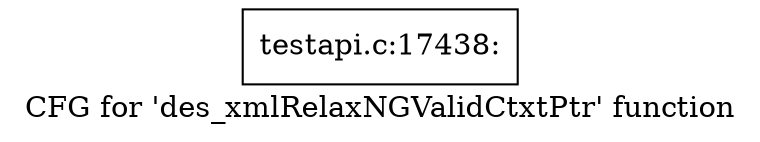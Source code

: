 digraph "CFG for 'des_xmlRelaxNGValidCtxtPtr' function" {
	label="CFG for 'des_xmlRelaxNGValidCtxtPtr' function";

	Node0x45824c0 [shape=record,label="{testapi.c:17438:}"];
}
